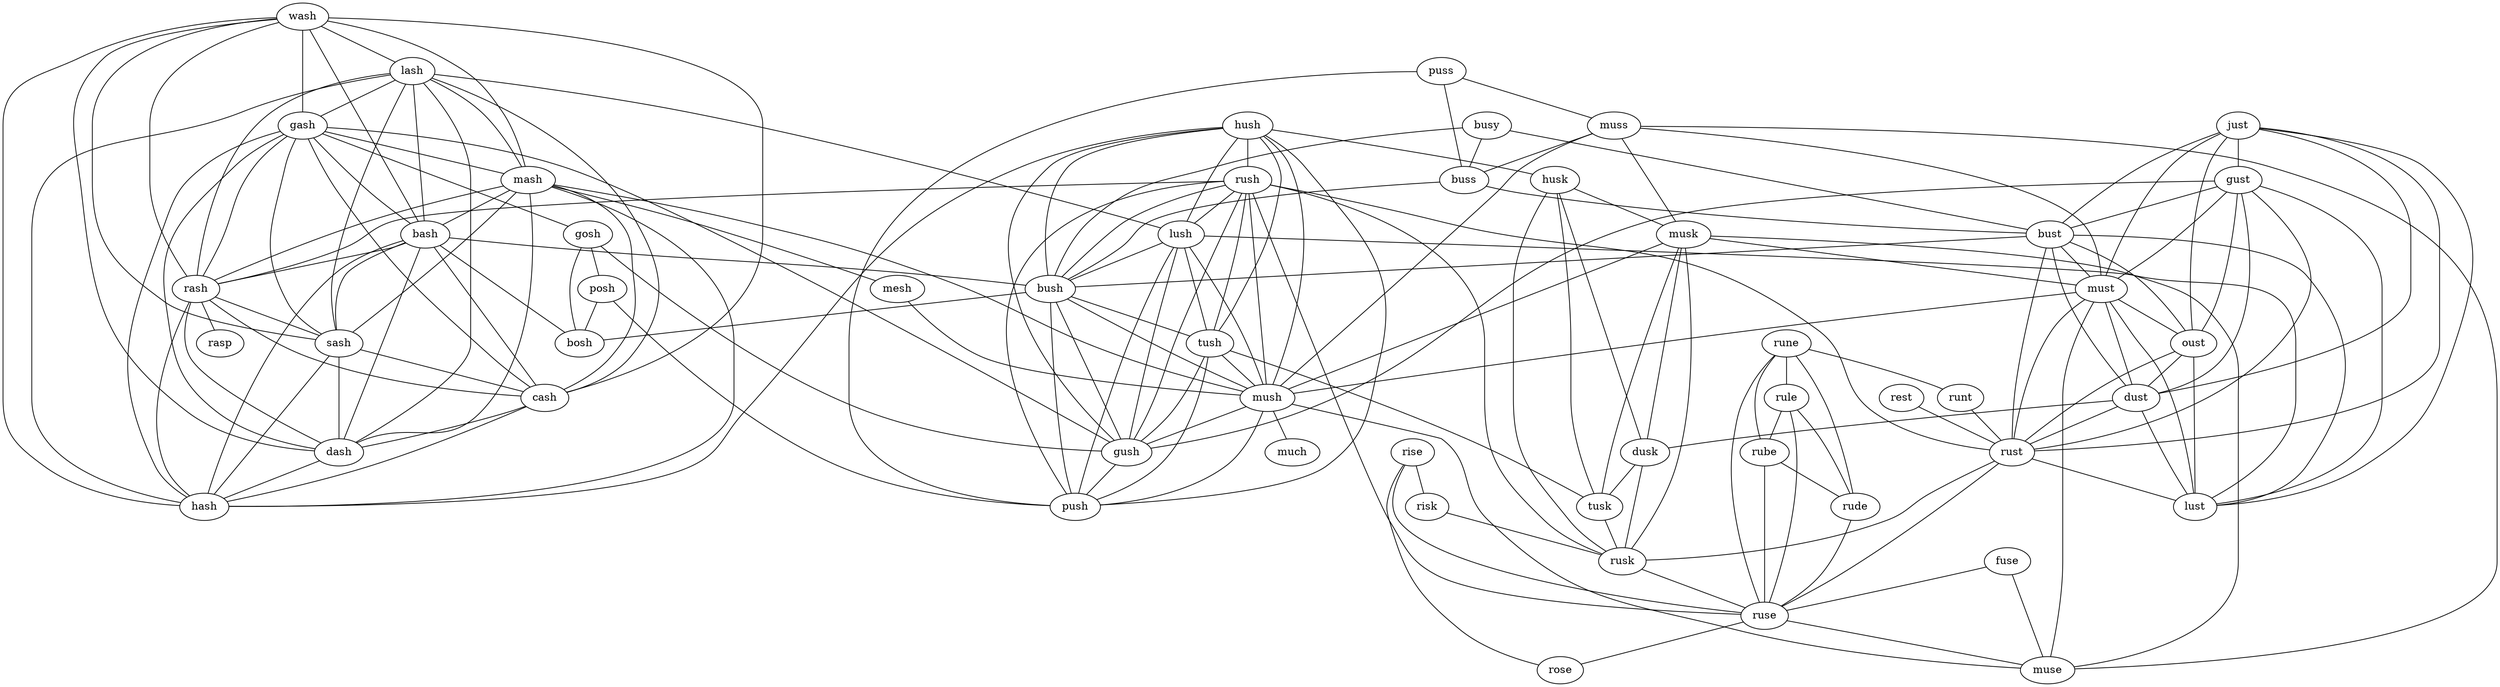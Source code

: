 graph w {

lash -- sash;
rash -- hash;
rush -- gush;
lash -- rash;
gosh -- posh;
just -- rust;
runt -- rust;
busy -- buss;
wash -- rash;
rash -- rasp;
bust -- must;
fuse -- muse;
bust -- oust;
bush -- tush;
must -- dust;
musk -- dusk;
busy -- bust;
tusk -- rusk;
rusk -- ruse;
dusk -- rusk;
bust -- bush;
lash -- cash;
lash -- dash;
gush -- push;
oust -- rust;
wash -- hash;
bush -- bosh;
rush -- push;
rise -- risk;
gash -- rash;
mash -- cash;
mash -- dash;
bust -- lust;
hush -- push;
musk -- rusk;
rise -- rose;
buss -- bush;
dust -- lust;
sash -- hash;
rush -- tush;
wash -- gash;
ruse -- muse;
gust -- oust;
wash -- bash;
rune -- rude;
just -- dust;
puss -- buss;
gosh -- bosh;
rule -- rude;
rush -- rusk;
must -- lust;
musk -- mush;
just -- gust;
mesh -- mush;
hush -- husk;
rush -- lush;
lush -- tush;
buss -- bust;
musk -- tusk;
must -- rust;
muss -- buss;
mash -- mush;
rash -- cash;
rash -- dash;
husk -- musk;
hush -- mush;
wash -- mash;
just -- oust;
tush -- push;
musk -- must;
tush -- gush;
muss -- musk;
mash -- sash;
tush -- tusk;
cash -- dash;
rune -- ruse;
must -- oust;
gust -- must;
rude -- ruse;
husk -- tusk;
mash -- mesh;
mush -- muse;
rush -- bush;
rust -- lust;
mush -- much;
rise -- ruse;
rube -- ruse;
posh -- bosh;
lash -- bash;
oust -- lust;
hush -- bush;
lush -- gush;
gust -- rust;
bash -- hash;
mash -- bash;
gust -- gush;
risk -- rusk;
gash -- sash;
must -- muse;
just -- must;
gash -- mash;
sash -- cash;
posh -- push;
sash -- dash;
puss -- push;
musk -- muse;
rube -- rude;
husk -- rusk;
cash -- hash;
dash -- hash;
rash -- sash;
lash -- mash;
rush -- ruse;
bash -- bush;
gash -- gosh;
fuse -- ruse;
bush -- gush;
rust -- ruse;
gash -- bash;
rule -- rube;
bush -- mush;
lush -- push;
rune -- runt;
dust -- rust;
bash -- cash;
bash -- dash;
rune -- rube;
ruse -- rose;
bust -- rust;
muss -- muse;
rune -- rule;
gust -- lust;
wash -- lash;
gust -- dust;
dust -- dusk;
dusk -- tusk;
busy -- bush;
lash -- hash;
mash -- rash;
gosh -- gush;
mush -- gush;
gash -- cash;
gash -- dash;
muss -- must;
wash -- cash;
wash -- dash;
gust -- bust;
hush -- hash;
rush -- mush;
tush -- mush;
mash -- hash;
hush -- lush;
rush -- rust;
husk -- dusk;
just -- lust;
lash -- lush;
puss -- muss;
muss -- mush;
oust -- dust;
must -- mush;
bash -- rash;
bash -- sash;
lush -- mush;
bush -- push;
lush -- lust;
just -- bust;
wash -- sash;
hush -- tush;
rust -- rusk;
hush -- rush;
gash -- hash;
lush -- bush;
rule -- ruse;
lash -- gash;
rush -- rash;
mush -- push;
bust -- dust;
hush -- gush;
bash -- bosh;
rest -- rust;
gash -- gush;


}